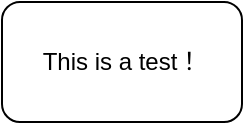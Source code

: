 <mxfile version="21.5.2" type="github">
  <diagram name="第 1 页" id="1CM6WO_6OP_fh-BE5Jsm">
    <mxGraphModel dx="2019" dy="1134" grid="1" gridSize="10" guides="1" tooltips="1" connect="1" arrows="1" fold="1" page="1" pageScale="1" pageWidth="827" pageHeight="1169" math="0" shadow="0">
      <root>
        <mxCell id="0" />
        <mxCell id="1" parent="0" />
        <mxCell id="tGDVWkDLZ8R6dXMncaXK-1" value="This is a test！" style="rounded=1;whiteSpace=wrap;html=1;" vertex="1" parent="1">
          <mxGeometry x="320" y="170" width="120" height="60" as="geometry" />
        </mxCell>
      </root>
    </mxGraphModel>
  </diagram>
</mxfile>
